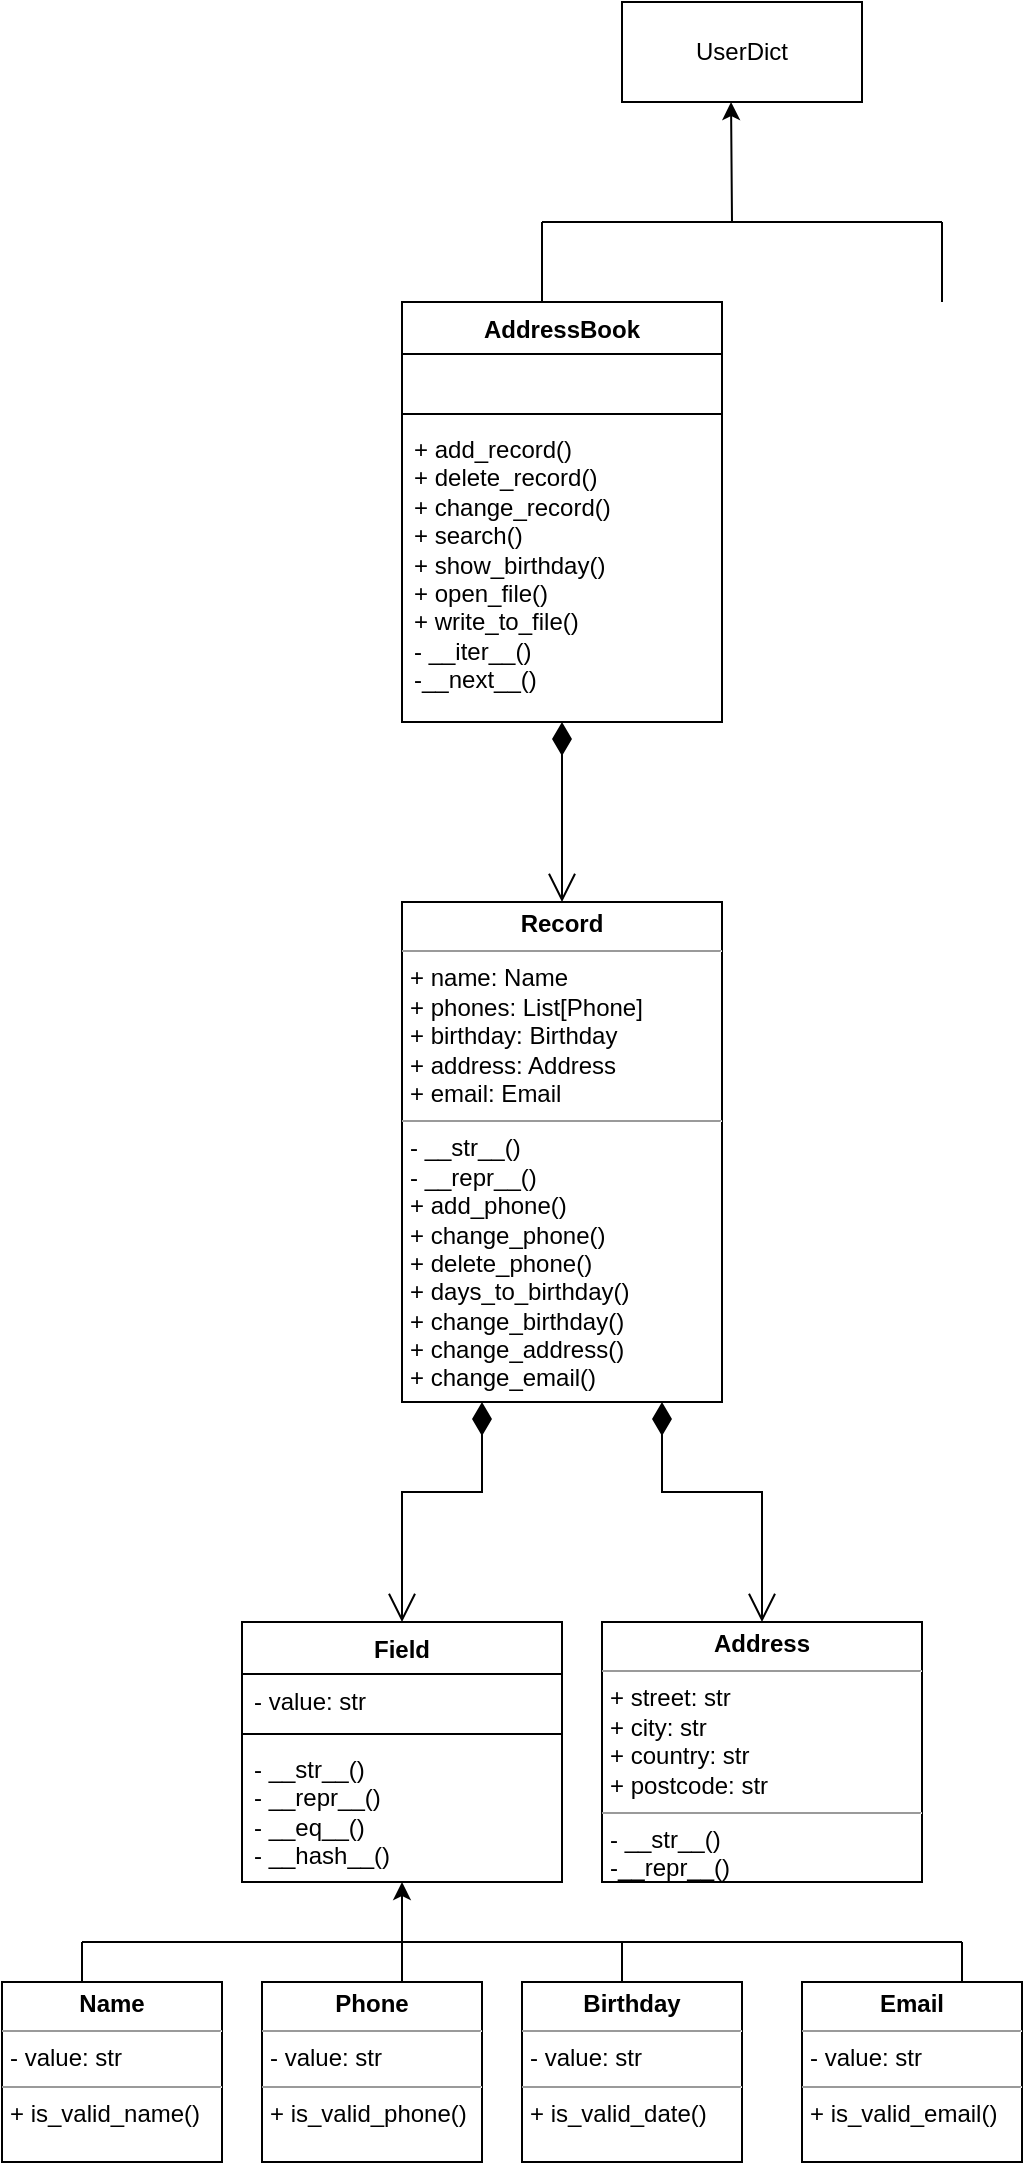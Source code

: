 <mxfile version="21.6.8" type="github">
  <diagram id="C5RBs43oDa-KdzZeNtuy" name="Page-1">
    <mxGraphModel dx="797" dy="417" grid="1" gridSize="10" guides="1" tooltips="1" connect="1" arrows="1" fold="1" page="1" pageScale="1" pageWidth="900" pageHeight="1600" math="0" shadow="0">
      <root>
        <mxCell id="WIyWlLk6GJQsqaUBKTNV-0" />
        <mxCell id="WIyWlLk6GJQsqaUBKTNV-1" parent="WIyWlLk6GJQsqaUBKTNV-0" />
        <mxCell id="BB2QQwBiiyf4u57SPZWD-3" value="UserDict" style="html=1;whiteSpace=wrap;" vertex="1" parent="WIyWlLk6GJQsqaUBKTNV-1">
          <mxGeometry x="320" y="50" width="120" height="50" as="geometry" />
        </mxCell>
        <mxCell id="BB2QQwBiiyf4u57SPZWD-5" value="" style="endArrow=classic;html=1;rounded=0;" edge="1" parent="WIyWlLk6GJQsqaUBKTNV-1">
          <mxGeometry width="50" height="50" relative="1" as="geometry">
            <mxPoint x="280" y="160" as="sourcePoint" />
            <mxPoint x="374.52" y="100" as="targetPoint" />
            <Array as="points">
              <mxPoint x="480" y="160" />
              <mxPoint x="375" y="160" />
            </Array>
          </mxGeometry>
        </mxCell>
        <mxCell id="BB2QQwBiiyf4u57SPZWD-6" value="" style="endArrow=none;html=1;rounded=0;" edge="1" parent="WIyWlLk6GJQsqaUBKTNV-1">
          <mxGeometry width="50" height="50" relative="1" as="geometry">
            <mxPoint x="480" y="200" as="sourcePoint" />
            <mxPoint x="480" y="160" as="targetPoint" />
          </mxGeometry>
        </mxCell>
        <mxCell id="BB2QQwBiiyf4u57SPZWD-7" value="" style="endArrow=none;html=1;rounded=0;" edge="1" parent="WIyWlLk6GJQsqaUBKTNV-1">
          <mxGeometry width="50" height="50" relative="1" as="geometry">
            <mxPoint x="280" y="200" as="sourcePoint" />
            <mxPoint x="280" y="160" as="targetPoint" />
            <Array as="points">
              <mxPoint x="280" y="180" />
            </Array>
          </mxGeometry>
        </mxCell>
        <mxCell id="BB2QQwBiiyf4u57SPZWD-8" value="AddressBook" style="swimlane;fontStyle=1;align=center;verticalAlign=top;childLayout=stackLayout;horizontal=1;startSize=26;horizontalStack=0;resizeParent=1;resizeParentMax=0;resizeLast=0;collapsible=1;marginBottom=0;whiteSpace=wrap;html=1;" vertex="1" parent="WIyWlLk6GJQsqaUBKTNV-1">
          <mxGeometry x="210" y="200" width="160" height="210" as="geometry">
            <mxRectangle x="210" y="200" width="120" height="30" as="alternateBounds" />
          </mxGeometry>
        </mxCell>
        <mxCell id="BB2QQwBiiyf4u57SPZWD-9" value="&lt;br&gt;" style="text;strokeColor=none;fillColor=none;align=left;verticalAlign=top;spacingLeft=4;spacingRight=4;overflow=hidden;rotatable=0;points=[[0,0.5],[1,0.5]];portConstraint=eastwest;whiteSpace=wrap;html=1;" vertex="1" parent="BB2QQwBiiyf4u57SPZWD-8">
          <mxGeometry y="26" width="160" height="26" as="geometry" />
        </mxCell>
        <mxCell id="BB2QQwBiiyf4u57SPZWD-10" value="" style="line;strokeWidth=1;fillColor=none;align=left;verticalAlign=middle;spacingTop=-1;spacingLeft=3;spacingRight=3;rotatable=0;labelPosition=right;points=[];portConstraint=eastwest;strokeColor=inherit;" vertex="1" parent="BB2QQwBiiyf4u57SPZWD-8">
          <mxGeometry y="52" width="160" height="8" as="geometry" />
        </mxCell>
        <mxCell id="BB2QQwBiiyf4u57SPZWD-11" value="+ add_record()&lt;br&gt;+ delete_record()&lt;br&gt;+ change_record()&lt;br&gt;+ search()&lt;br&gt;+ show_birthday()&lt;br&gt;+ open_file()&lt;br&gt;+ write_to_file()&lt;br&gt;- __iter__()&lt;br&gt;-__next__()" style="text;strokeColor=none;fillColor=none;align=left;verticalAlign=top;spacingLeft=4;spacingRight=4;overflow=hidden;rotatable=0;points=[[0,0.5],[1,0.5]];portConstraint=eastwest;whiteSpace=wrap;html=1;" vertex="1" parent="BB2QQwBiiyf4u57SPZWD-8">
          <mxGeometry y="60" width="160" height="150" as="geometry" />
        </mxCell>
        <mxCell id="BB2QQwBiiyf4u57SPZWD-12" value="" style="endArrow=open;html=1;endSize=12;startArrow=diamondThin;startSize=14;startFill=1;edgeStyle=orthogonalEdgeStyle;align=left;verticalAlign=bottom;rounded=0;" edge="1" parent="WIyWlLk6GJQsqaUBKTNV-1">
          <mxGeometry x="-1" y="3" relative="1" as="geometry">
            <mxPoint x="290" y="410" as="sourcePoint" />
            <mxPoint x="290" y="500" as="targetPoint" />
          </mxGeometry>
        </mxCell>
        <mxCell id="BB2QQwBiiyf4u57SPZWD-13" value="&lt;p style=&quot;margin:0px;margin-top:4px;text-align:center;&quot;&gt;&lt;b&gt;Record&lt;/b&gt;&lt;/p&gt;&lt;hr size=&quot;1&quot;&gt;&lt;p style=&quot;margin:0px;margin-left:4px;&quot;&gt;+ name: Name&lt;/p&gt;&lt;p style=&quot;margin:0px;margin-left:4px;&quot;&gt;+ phones: List[Phone]&lt;br&gt;&lt;/p&gt;&lt;p style=&quot;margin:0px;margin-left:4px;&quot;&gt;+ birthday: Birthday&lt;br&gt;&lt;/p&gt;&lt;p style=&quot;margin:0px;margin-left:4px;&quot;&gt;+ address: Address&lt;br&gt;&lt;/p&gt;&lt;p style=&quot;margin:0px;margin-left:4px;&quot;&gt;+ email: Email&lt;/p&gt;&lt;hr size=&quot;1&quot;&gt;&lt;p style=&quot;margin:0px;margin-left:4px;&quot;&gt;- __str__()&lt;/p&gt;&lt;p style=&quot;margin:0px;margin-left:4px;&quot;&gt;- __repr__()&lt;br&gt;&lt;/p&gt;&lt;p style=&quot;margin:0px;margin-left:4px;&quot;&gt;+ add_phone()&lt;/p&gt;&lt;p style=&quot;margin:0px;margin-left:4px;&quot;&gt;+ change_phone()&lt;/p&gt;&lt;p style=&quot;margin:0px;margin-left:4px;&quot;&gt;+ delete_phone()&lt;/p&gt;&lt;p style=&quot;margin:0px;margin-left:4px;&quot;&gt;+&amp;nbsp;days_to_birthday()&lt;/p&gt;&lt;p style=&quot;margin:0px;margin-left:4px;&quot;&gt;+&amp;nbsp;change_birthday()&lt;/p&gt;&lt;p style=&quot;margin:0px;margin-left:4px;&quot;&gt;+&amp;nbsp;change_address()&lt;/p&gt;&lt;p style=&quot;margin:0px;margin-left:4px;&quot;&gt;+ change_email()&lt;/p&gt;&lt;p style=&quot;margin:0px;margin-left:4px;&quot;&gt;&lt;br&gt;&lt;/p&gt;" style="verticalAlign=top;align=left;overflow=fill;fontSize=12;fontFamily=Helvetica;html=1;whiteSpace=wrap;" vertex="1" parent="WIyWlLk6GJQsqaUBKTNV-1">
          <mxGeometry x="210" y="500" width="160" height="250" as="geometry" />
        </mxCell>
        <mxCell id="BB2QQwBiiyf4u57SPZWD-17" value="Field" style="swimlane;fontStyle=1;align=center;verticalAlign=top;childLayout=stackLayout;horizontal=1;startSize=26;horizontalStack=0;resizeParent=1;resizeParentMax=0;resizeLast=0;collapsible=1;marginBottom=0;whiteSpace=wrap;html=1;" vertex="1" parent="WIyWlLk6GJQsqaUBKTNV-1">
          <mxGeometry x="130" y="860" width="160" height="130" as="geometry" />
        </mxCell>
        <mxCell id="BB2QQwBiiyf4u57SPZWD-18" value="- value: str&lt;span style=&quot;white-space: pre;&quot;&gt;&#x9;&lt;/span&gt;" style="text;strokeColor=none;fillColor=none;align=left;verticalAlign=top;spacingLeft=4;spacingRight=4;overflow=hidden;rotatable=0;points=[[0,0.5],[1,0.5]];portConstraint=eastwest;whiteSpace=wrap;html=1;" vertex="1" parent="BB2QQwBiiyf4u57SPZWD-17">
          <mxGeometry y="26" width="160" height="26" as="geometry" />
        </mxCell>
        <mxCell id="BB2QQwBiiyf4u57SPZWD-19" value="" style="line;strokeWidth=1;fillColor=none;align=left;verticalAlign=middle;spacingTop=-1;spacingLeft=3;spacingRight=3;rotatable=0;labelPosition=right;points=[];portConstraint=eastwest;strokeColor=inherit;" vertex="1" parent="BB2QQwBiiyf4u57SPZWD-17">
          <mxGeometry y="52" width="160" height="8" as="geometry" />
        </mxCell>
        <mxCell id="BB2QQwBiiyf4u57SPZWD-20" value="- __str__()&lt;br&gt;- __repr__()&lt;br&gt;- __eq__()&lt;br&gt;- __hash__()&lt;span style=&quot;&quot;&gt;&lt;span style=&quot;white-space: pre;&quot;&gt;&amp;nbsp;&amp;nbsp;&amp;nbsp;&amp;nbsp;&lt;/span&gt;&lt;/span&gt;" style="text;strokeColor=none;fillColor=none;align=left;verticalAlign=top;spacingLeft=4;spacingRight=4;overflow=hidden;rotatable=0;points=[[0,0.5],[1,0.5]];portConstraint=eastwest;whiteSpace=wrap;html=1;" vertex="1" parent="BB2QQwBiiyf4u57SPZWD-17">
          <mxGeometry y="60" width="160" height="70" as="geometry" />
        </mxCell>
        <mxCell id="BB2QQwBiiyf4u57SPZWD-23" value="" style="endArrow=open;html=1;endSize=12;startArrow=diamondThin;startSize=14;startFill=1;edgeStyle=orthogonalEdgeStyle;align=left;verticalAlign=bottom;rounded=0;" edge="1" parent="WIyWlLk6GJQsqaUBKTNV-1">
          <mxGeometry x="-1" y="3" relative="1" as="geometry">
            <mxPoint x="250" y="750" as="sourcePoint" />
            <mxPoint x="210" y="860" as="targetPoint" />
            <Array as="points">
              <mxPoint x="250" y="795" />
              <mxPoint x="210" y="795" />
            </Array>
          </mxGeometry>
        </mxCell>
        <mxCell id="BB2QQwBiiyf4u57SPZWD-25" value="" style="endArrow=open;html=1;endSize=12;startArrow=diamondThin;startSize=14;startFill=1;edgeStyle=orthogonalEdgeStyle;align=left;verticalAlign=bottom;rounded=0;" edge="1" parent="WIyWlLk6GJQsqaUBKTNV-1">
          <mxGeometry x="-1" y="3" relative="1" as="geometry">
            <mxPoint x="340" y="750" as="sourcePoint" />
            <mxPoint x="390" y="860" as="targetPoint" />
            <Array as="points">
              <mxPoint x="340" y="795" />
              <mxPoint x="390" y="795" />
              <mxPoint x="390" y="860" />
            </Array>
          </mxGeometry>
        </mxCell>
        <mxCell id="BB2QQwBiiyf4u57SPZWD-26" value="&lt;p style=&quot;margin:0px;margin-top:4px;text-align:center;&quot;&gt;&lt;b&gt;Address&lt;/b&gt;&lt;/p&gt;&lt;hr size=&quot;1&quot;&gt;&lt;p style=&quot;margin:0px;margin-left:4px;&quot;&gt;+ street: str&lt;/p&gt;&lt;p style=&quot;margin:0px;margin-left:4px;&quot;&gt;+ city: str&lt;/p&gt;&lt;p style=&quot;margin:0px;margin-left:4px;&quot;&gt;+ country: str&lt;/p&gt;&lt;p style=&quot;margin:0px;margin-left:4px;&quot;&gt;+ postcode: str&lt;/p&gt;&lt;hr size=&quot;1&quot;&gt;&lt;p style=&quot;margin:0px;margin-left:4px;&quot;&gt;- __str__()&lt;/p&gt;&lt;p style=&quot;margin:0px;margin-left:4px;&quot;&gt;-__repr__()&lt;/p&gt;" style="verticalAlign=top;align=left;overflow=fill;fontSize=12;fontFamily=Helvetica;html=1;whiteSpace=wrap;" vertex="1" parent="WIyWlLk6GJQsqaUBKTNV-1">
          <mxGeometry x="310" y="860" width="160" height="130" as="geometry" />
        </mxCell>
        <mxCell id="BB2QQwBiiyf4u57SPZWD-28" value="&lt;p style=&quot;margin:0px;margin-top:4px;text-align:center;&quot;&gt;&lt;b&gt;Name&lt;/b&gt;&lt;/p&gt;&lt;hr size=&quot;1&quot;&gt;&lt;p style=&quot;margin:0px;margin-left:4px;&quot;&gt;- value: str&lt;span style=&quot;white-space: pre;&quot;&gt;&amp;nbsp;&amp;nbsp;&amp;nbsp;&amp;nbsp;&lt;/span&gt;&lt;br&gt;&lt;/p&gt;&lt;hr size=&quot;1&quot;&gt;&lt;p style=&quot;margin:0px;margin-left:4px;&quot;&gt;+ is_valid_name()&lt;/p&gt;" style="verticalAlign=top;align=left;overflow=fill;fontSize=12;fontFamily=Helvetica;html=1;whiteSpace=wrap;" vertex="1" parent="WIyWlLk6GJQsqaUBKTNV-1">
          <mxGeometry x="10" y="1040" width="110" height="90" as="geometry" />
        </mxCell>
        <mxCell id="BB2QQwBiiyf4u57SPZWD-29" value="&lt;p style=&quot;margin:0px;margin-top:4px;text-align:center;&quot;&gt;&lt;b&gt;Phone&lt;/b&gt;&lt;/p&gt;&lt;hr size=&quot;1&quot;&gt;&lt;p style=&quot;margin:0px;margin-left:4px;&quot;&gt;- value: str&lt;span style=&quot;white-space: pre;&quot;&gt;&amp;nbsp;&amp;nbsp;&amp;nbsp;&amp;nbsp;&lt;/span&gt;&lt;br&gt;&lt;/p&gt;&lt;hr size=&quot;1&quot;&gt;&lt;p style=&quot;margin:0px;margin-left:4px;&quot;&gt;+ is_valid_phone()&lt;/p&gt;" style="verticalAlign=top;align=left;overflow=fill;fontSize=12;fontFamily=Helvetica;html=1;whiteSpace=wrap;" vertex="1" parent="WIyWlLk6GJQsqaUBKTNV-1">
          <mxGeometry x="140" y="1040" width="110" height="90" as="geometry" />
        </mxCell>
        <mxCell id="BB2QQwBiiyf4u57SPZWD-30" value="&lt;p style=&quot;margin:0px;margin-top:4px;text-align:center;&quot;&gt;&lt;b&gt;Birthday&lt;/b&gt;&lt;/p&gt;&lt;hr size=&quot;1&quot;&gt;&lt;p style=&quot;margin:0px;margin-left:4px;&quot;&gt;- value: str&lt;span style=&quot;white-space: pre;&quot;&gt;&amp;nbsp;&amp;nbsp;&amp;nbsp;&amp;nbsp;&lt;/span&gt;&lt;br&gt;&lt;/p&gt;&lt;hr size=&quot;1&quot;&gt;&lt;p style=&quot;margin:0px;margin-left:4px;&quot;&gt;+ is_valid_date()&lt;/p&gt;" style="verticalAlign=top;align=left;overflow=fill;fontSize=12;fontFamily=Helvetica;html=1;whiteSpace=wrap;" vertex="1" parent="WIyWlLk6GJQsqaUBKTNV-1">
          <mxGeometry x="270" y="1040" width="110" height="90" as="geometry" />
        </mxCell>
        <mxCell id="BB2QQwBiiyf4u57SPZWD-31" value="&lt;p style=&quot;margin:0px;margin-top:4px;text-align:center;&quot;&gt;&lt;b&gt;Email&lt;/b&gt;&lt;/p&gt;&lt;hr size=&quot;1&quot;&gt;&lt;p style=&quot;margin:0px;margin-left:4px;&quot;&gt;- value: str&lt;span style=&quot;white-space: pre;&quot;&gt;&amp;nbsp;&amp;nbsp;&amp;nbsp;&amp;nbsp;&lt;/span&gt;&lt;br&gt;&lt;/p&gt;&lt;hr size=&quot;1&quot;&gt;&lt;p style=&quot;margin:0px;margin-left:4px;&quot;&gt;+ is_valid_email()&lt;/p&gt;" style="verticalAlign=top;align=left;overflow=fill;fontSize=12;fontFamily=Helvetica;html=1;whiteSpace=wrap;" vertex="1" parent="WIyWlLk6GJQsqaUBKTNV-1">
          <mxGeometry x="410" y="1040" width="110" height="90" as="geometry" />
        </mxCell>
        <mxCell id="BB2QQwBiiyf4u57SPZWD-32" value="" style="endArrow=classic;html=1;rounded=0;" edge="1" parent="WIyWlLk6GJQsqaUBKTNV-1">
          <mxGeometry width="50" height="50" relative="1" as="geometry">
            <mxPoint x="210" y="1020" as="sourcePoint" />
            <mxPoint x="210" y="990" as="targetPoint" />
            <Array as="points">
              <mxPoint x="210" y="1000" />
            </Array>
          </mxGeometry>
        </mxCell>
        <mxCell id="BB2QQwBiiyf4u57SPZWD-33" value="" style="endArrow=none;html=1;rounded=0;" edge="1" parent="WIyWlLk6GJQsqaUBKTNV-1">
          <mxGeometry width="50" height="50" relative="1" as="geometry">
            <mxPoint x="50" y="1020" as="sourcePoint" />
            <mxPoint x="490" y="1020" as="targetPoint" />
          </mxGeometry>
        </mxCell>
        <mxCell id="BB2QQwBiiyf4u57SPZWD-34" value="" style="endArrow=none;html=1;rounded=0;" edge="1" parent="WIyWlLk6GJQsqaUBKTNV-1">
          <mxGeometry width="50" height="50" relative="1" as="geometry">
            <mxPoint x="210" y="1040" as="sourcePoint" />
            <mxPoint x="210" y="1020" as="targetPoint" />
            <Array as="points">
              <mxPoint x="210" y="1040" />
              <mxPoint x="210" y="1030" />
            </Array>
          </mxGeometry>
        </mxCell>
        <mxCell id="BB2QQwBiiyf4u57SPZWD-35" value="" style="endArrow=none;html=1;rounded=0;" edge="1" parent="WIyWlLk6GJQsqaUBKTNV-1">
          <mxGeometry width="50" height="50" relative="1" as="geometry">
            <mxPoint x="320" y="1040" as="sourcePoint" />
            <mxPoint x="320" y="1020" as="targetPoint" />
            <Array as="points">
              <mxPoint x="320" y="1040" />
              <mxPoint x="320" y="1030" />
            </Array>
          </mxGeometry>
        </mxCell>
        <mxCell id="BB2QQwBiiyf4u57SPZWD-36" value="" style="endArrow=none;html=1;rounded=0;" edge="1" parent="WIyWlLk6GJQsqaUBKTNV-1">
          <mxGeometry width="50" height="50" relative="1" as="geometry">
            <mxPoint x="50" y="1040" as="sourcePoint" />
            <mxPoint x="50" y="1020" as="targetPoint" />
            <Array as="points">
              <mxPoint x="50" y="1040" />
              <mxPoint x="50" y="1030" />
            </Array>
          </mxGeometry>
        </mxCell>
        <mxCell id="BB2QQwBiiyf4u57SPZWD-37" value="" style="endArrow=none;html=1;rounded=0;" edge="1" parent="WIyWlLk6GJQsqaUBKTNV-1">
          <mxGeometry width="50" height="50" relative="1" as="geometry">
            <mxPoint x="490" y="1040" as="sourcePoint" />
            <mxPoint x="490" y="1020" as="targetPoint" />
            <Array as="points">
              <mxPoint x="490" y="1040" />
              <mxPoint x="490" y="1030" />
            </Array>
          </mxGeometry>
        </mxCell>
      </root>
    </mxGraphModel>
  </diagram>
</mxfile>
